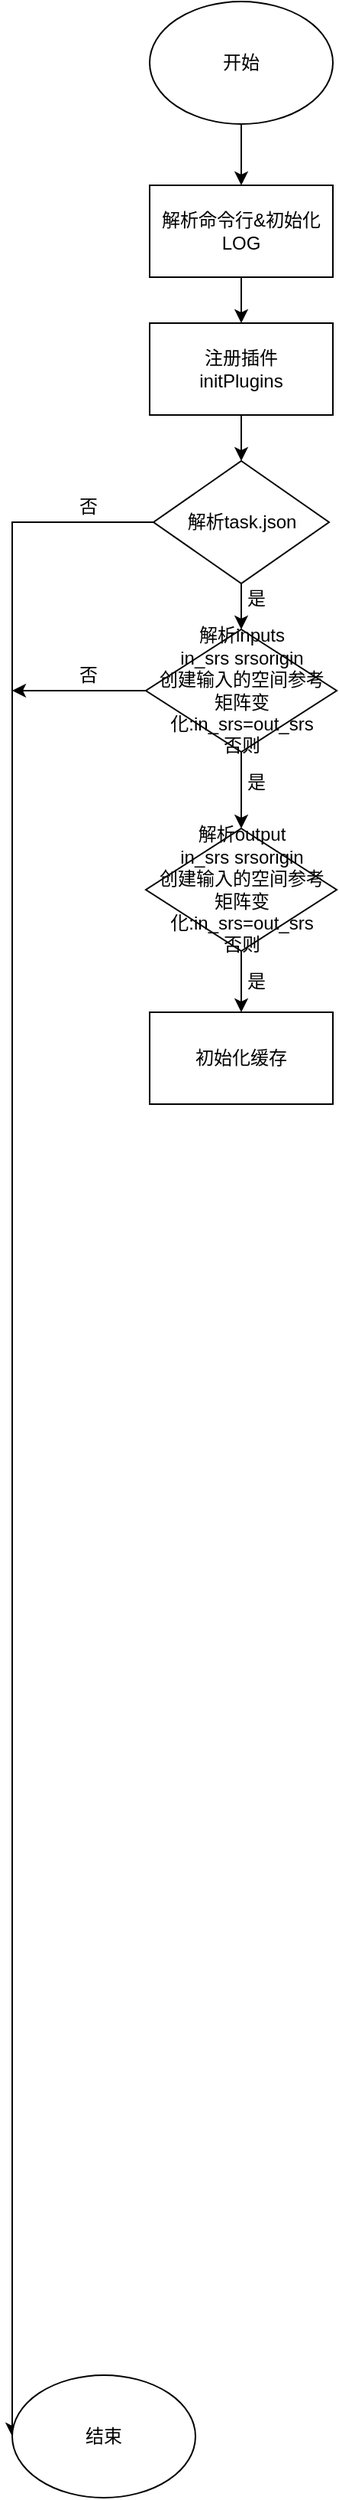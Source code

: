 <mxfile version="15.2.5" type="github">
  <diagram id="oej7wzWPO1qheC2RB6Ke" name="Page-1">
    <mxGraphModel dx="1993" dy="772" grid="1" gridSize="10" guides="1" tooltips="1" connect="1" arrows="1" fold="1" page="1" pageScale="1" pageWidth="827" pageHeight="1169" math="0" shadow="0">
      <root>
        <mxCell id="0" />
        <mxCell id="1" parent="0" />
        <mxCell id="tbrqV4_gTODMPYOUEHjS-3" value="" style="edgeStyle=orthogonalEdgeStyle;rounded=0;orthogonalLoop=1;jettySize=auto;html=1;" edge="1" parent="1" source="tbrqV4_gTODMPYOUEHjS-1" target="tbrqV4_gTODMPYOUEHjS-2">
          <mxGeometry relative="1" as="geometry" />
        </mxCell>
        <mxCell id="tbrqV4_gTODMPYOUEHjS-1" value="开始" style="ellipse;whiteSpace=wrap;html=1;" vertex="1" parent="1">
          <mxGeometry x="80" y="40" width="120" height="80" as="geometry" />
        </mxCell>
        <mxCell id="tbrqV4_gTODMPYOUEHjS-5" value="" style="edgeStyle=orthogonalEdgeStyle;rounded=0;orthogonalLoop=1;jettySize=auto;html=1;" edge="1" parent="1" source="tbrqV4_gTODMPYOUEHjS-2" target="tbrqV4_gTODMPYOUEHjS-4">
          <mxGeometry relative="1" as="geometry" />
        </mxCell>
        <mxCell id="tbrqV4_gTODMPYOUEHjS-2" value="解析命令行&amp;amp;初始化LOG" style="whiteSpace=wrap;html=1;" vertex="1" parent="1">
          <mxGeometry x="80" y="160" width="120" height="60" as="geometry" />
        </mxCell>
        <mxCell id="tbrqV4_gTODMPYOUEHjS-7" value="" style="edgeStyle=orthogonalEdgeStyle;rounded=0;orthogonalLoop=1;jettySize=auto;html=1;" edge="1" parent="1" source="tbrqV4_gTODMPYOUEHjS-4" target="tbrqV4_gTODMPYOUEHjS-6">
          <mxGeometry relative="1" as="geometry" />
        </mxCell>
        <mxCell id="tbrqV4_gTODMPYOUEHjS-4" value="注册插件&lt;br&gt;initPlugins" style="whiteSpace=wrap;html=1;" vertex="1" parent="1">
          <mxGeometry x="80" y="250" width="120" height="60" as="geometry" />
        </mxCell>
        <mxCell id="tbrqV4_gTODMPYOUEHjS-9" style="edgeStyle=orthogonalEdgeStyle;rounded=0;orthogonalLoop=1;jettySize=auto;html=1;exitX=0;exitY=0.5;exitDx=0;exitDy=0;entryX=0;entryY=0.5;entryDx=0;entryDy=0;" edge="1" parent="1" source="tbrqV4_gTODMPYOUEHjS-6" target="tbrqV4_gTODMPYOUEHjS-10">
          <mxGeometry relative="1" as="geometry">
            <mxPoint x="83" y="720" as="targetPoint" />
            <Array as="points">
              <mxPoint x="-10" y="380" />
              <mxPoint x="-10" y="710" />
            </Array>
          </mxGeometry>
        </mxCell>
        <mxCell id="tbrqV4_gTODMPYOUEHjS-14" value="" style="edgeStyle=orthogonalEdgeStyle;rounded=0;orthogonalLoop=1;jettySize=auto;html=1;" edge="1" parent="1" source="tbrqV4_gTODMPYOUEHjS-6" target="tbrqV4_gTODMPYOUEHjS-13">
          <mxGeometry relative="1" as="geometry" />
        </mxCell>
        <mxCell id="tbrqV4_gTODMPYOUEHjS-6" value="解析task.json" style="rhombus;whiteSpace=wrap;html=1;" vertex="1" parent="1">
          <mxGeometry x="82.5" y="340" width="115" height="80" as="geometry" />
        </mxCell>
        <mxCell id="tbrqV4_gTODMPYOUEHjS-10" value="结束" style="ellipse;whiteSpace=wrap;html=1;" vertex="1" parent="1">
          <mxGeometry x="-10" y="1590" width="120" height="80" as="geometry" />
        </mxCell>
        <mxCell id="tbrqV4_gTODMPYOUEHjS-11" value="否" style="text;html=1;strokeColor=none;fillColor=none;align=center;verticalAlign=middle;whiteSpace=wrap;rounded=0;" vertex="1" parent="1">
          <mxGeometry x="20" y="360" width="40" height="20" as="geometry" />
        </mxCell>
        <mxCell id="tbrqV4_gTODMPYOUEHjS-17" style="edgeStyle=orthogonalEdgeStyle;rounded=0;orthogonalLoop=1;jettySize=auto;html=1;exitX=0;exitY=0.5;exitDx=0;exitDy=0;" edge="1" parent="1" source="tbrqV4_gTODMPYOUEHjS-13">
          <mxGeometry relative="1" as="geometry">
            <mxPoint x="-10" y="490" as="targetPoint" />
          </mxGeometry>
        </mxCell>
        <mxCell id="tbrqV4_gTODMPYOUEHjS-20" value="" style="edgeStyle=orthogonalEdgeStyle;rounded=0;orthogonalLoop=1;jettySize=auto;html=1;" edge="1" parent="1" source="tbrqV4_gTODMPYOUEHjS-13" target="tbrqV4_gTODMPYOUEHjS-19">
          <mxGeometry relative="1" as="geometry" />
        </mxCell>
        <mxCell id="tbrqV4_gTODMPYOUEHjS-13" value="解析inputs&lt;br&gt;in_srs srsorigin&lt;br&gt;创建输入的空间参考&lt;br&gt;矩阵变化:in_srs=out_srs&lt;br&gt;否则&lt;br&gt;" style="rhombus;whiteSpace=wrap;html=1;" vertex="1" parent="1">
          <mxGeometry x="77.5" y="450" width="125" height="80" as="geometry" />
        </mxCell>
        <mxCell id="tbrqV4_gTODMPYOUEHjS-15" value="是" style="text;html=1;strokeColor=none;fillColor=none;align=center;verticalAlign=middle;whiteSpace=wrap;rounded=0;" vertex="1" parent="1">
          <mxGeometry x="130" y="420" width="40" height="20" as="geometry" />
        </mxCell>
        <mxCell id="tbrqV4_gTODMPYOUEHjS-18" value="否" style="text;html=1;strokeColor=none;fillColor=none;align=center;verticalAlign=middle;whiteSpace=wrap;rounded=0;" vertex="1" parent="1">
          <mxGeometry x="20" y="470" width="40" height="20" as="geometry" />
        </mxCell>
        <mxCell id="tbrqV4_gTODMPYOUEHjS-23" value="" style="edgeStyle=orthogonalEdgeStyle;rounded=0;orthogonalLoop=1;jettySize=auto;html=1;" edge="1" parent="1" source="tbrqV4_gTODMPYOUEHjS-19" target="tbrqV4_gTODMPYOUEHjS-22">
          <mxGeometry relative="1" as="geometry" />
        </mxCell>
        <mxCell id="tbrqV4_gTODMPYOUEHjS-19" value="解析output&lt;br&gt;in_srs srsorigin&lt;br&gt;创建输入的空间参考&lt;br&gt;矩阵变化:in_srs=out_srs&lt;br&gt;否则" style="rhombus;whiteSpace=wrap;html=1;" vertex="1" parent="1">
          <mxGeometry x="77.5" y="580" width="125" height="80" as="geometry" />
        </mxCell>
        <mxCell id="tbrqV4_gTODMPYOUEHjS-21" value="是" style="text;html=1;strokeColor=none;fillColor=none;align=center;verticalAlign=middle;whiteSpace=wrap;rounded=0;" vertex="1" parent="1">
          <mxGeometry x="130" y="540" width="40" height="20" as="geometry" />
        </mxCell>
        <mxCell id="tbrqV4_gTODMPYOUEHjS-22" value="初始化缓存" style="whiteSpace=wrap;html=1;" vertex="1" parent="1">
          <mxGeometry x="80" y="700" width="120" height="60" as="geometry" />
        </mxCell>
        <mxCell id="tbrqV4_gTODMPYOUEHjS-24" value="是" style="text;html=1;strokeColor=none;fillColor=none;align=center;verticalAlign=middle;whiteSpace=wrap;rounded=0;" vertex="1" parent="1">
          <mxGeometry x="130" y="670" width="40" height="20" as="geometry" />
        </mxCell>
      </root>
    </mxGraphModel>
  </diagram>
</mxfile>
